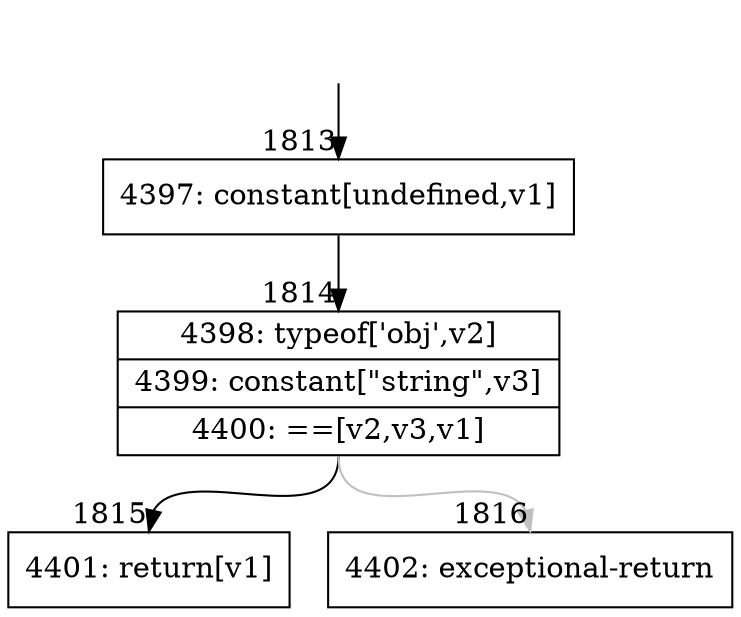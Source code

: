 digraph {
rankdir="TD"
BB_entry165[shape=none,label=""];
BB_entry165 -> BB1813 [tailport=s, headport=n, headlabel="    1813"]
BB1813 [shape=record label="{4397: constant[undefined,v1]}" ] 
BB1813 -> BB1814 [tailport=s, headport=n, headlabel="      1814"]
BB1814 [shape=record label="{4398: typeof['obj',v2]|4399: constant[\"string\",v3]|4400: ==[v2,v3,v1]}" ] 
BB1814 -> BB1815 [tailport=s, headport=n, headlabel="      1815"]
BB1814 -> BB1816 [tailport=s, headport=n, color=gray, headlabel="      1816"]
BB1815 [shape=record label="{4401: return[v1]}" ] 
BB1816 [shape=record label="{4402: exceptional-return}" ] 
//#$~ 891
}

